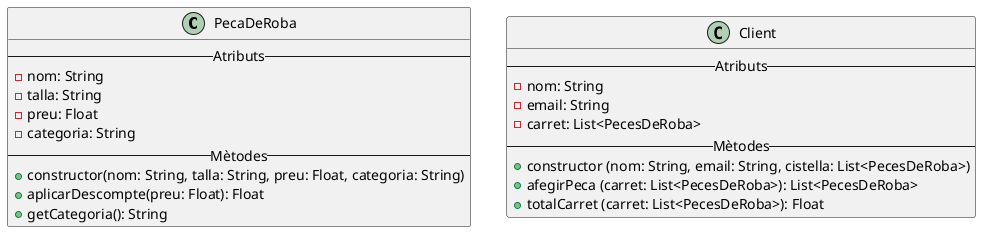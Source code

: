 @startuml
'https://plantuml.com/class-diagram

class PecaDeRoba {
    -- Atributs --
    - nom: String
    - talla: String
    - preu: Float
    - categoria: String
    -- Mètodes --
    + constructor(nom: String, talla: String, preu: Float, categoria: String)
    + aplicarDescompte(preu: Float): Float
    + getCategoria(): String
}

class Client {
    -- Atributs --
    - nom: String
    - email: String
    - carret: List<PecesDeRoba>
    -- Mètodes --
    + constructor (nom: String, email: String, cistella: List<PecesDeRoba>)
    + afegirPeca (carret: List<PecesDeRoba>): List<PecesDeRoba>
    + totalCarret (carret: List<PecesDeRoba>): Float
}

@enduml